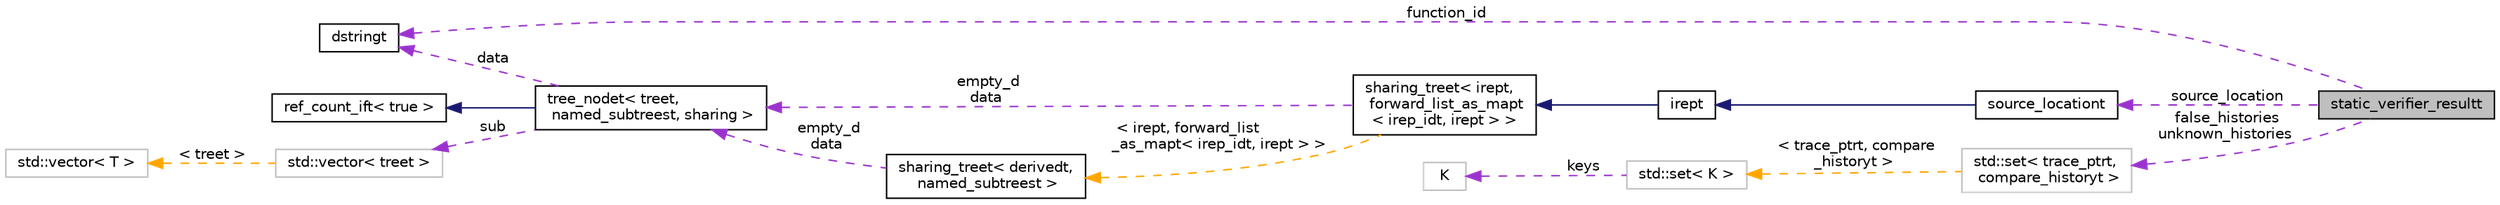 digraph "static_verifier_resultt"
{
 // LATEX_PDF_SIZE
  bgcolor="transparent";
  edge [fontname="Helvetica",fontsize="10",labelfontname="Helvetica",labelfontsize="10"];
  node [fontname="Helvetica",fontsize="10",shape=record];
  rankdir="LR";
  Node1 [label="static_verifier_resultt",height=0.2,width=0.4,color="black", fillcolor="grey75", style="filled", fontcolor="black",tooltip="The result of verifying a single assertion As well as the status of the assertion (see above),..."];
  Node2 -> Node1 [dir="back",color="darkorchid3",fontsize="10",style="dashed",label=" function_id" ,fontname="Helvetica"];
  Node2 [label="dstringt",height=0.2,width=0.4,color="black",URL="$classdstringt.html",tooltip="dstringt has one field, an unsigned integer no which is an index into a static table of strings."];
  Node3 -> Node1 [dir="back",color="darkorchid3",fontsize="10",style="dashed",label=" false_histories\nunknown_histories" ,fontname="Helvetica"];
  Node3 [label="std::set\< trace_ptrt,\l compare_historyt \>",height=0.2,width=0.4,color="grey75",tooltip=" "];
  Node4 -> Node3 [dir="back",color="orange",fontsize="10",style="dashed",label=" \< trace_ptrt, compare\l_historyt \>" ,fontname="Helvetica"];
  Node4 [label="std::set\< K \>",height=0.2,width=0.4,color="grey75",tooltip="STL class."];
  Node5 -> Node4 [dir="back",color="darkorchid3",fontsize="10",style="dashed",label=" keys" ,fontname="Helvetica"];
  Node5 [label="K",height=0.2,width=0.4,color="grey75",tooltip=" "];
  Node6 -> Node1 [dir="back",color="darkorchid3",fontsize="10",style="dashed",label=" source_location" ,fontname="Helvetica"];
  Node6 [label="source_locationt",height=0.2,width=0.4,color="black",URL="$classsource__locationt.html",tooltip=" "];
  Node7 -> Node6 [dir="back",color="midnightblue",fontsize="10",style="solid",fontname="Helvetica"];
  Node7 [label="irept",height=0.2,width=0.4,color="black",URL="$classirept.html",tooltip="There are a large number of kinds of tree structured or tree-like data in CPROVER."];
  Node8 -> Node7 [dir="back",color="midnightblue",fontsize="10",style="solid",fontname="Helvetica"];
  Node8 [label="sharing_treet\< irept,\l forward_list_as_mapt\l\< irep_idt, irept \> \>",height=0.2,width=0.4,color="black",URL="$classsharing__treet.html",tooltip=" "];
  Node9 -> Node8 [dir="back",color="darkorchid3",fontsize="10",style="dashed",label=" empty_d\ndata" ,fontname="Helvetica"];
  Node9 [label="tree_nodet\< treet,\l named_subtreest, sharing \>",height=0.2,width=0.4,color="black",URL="$classtree__nodet.html",tooltip="A node with data in a tree, it contains:"];
  Node10 -> Node9 [dir="back",color="midnightblue",fontsize="10",style="solid",fontname="Helvetica"];
  Node10 [label="ref_count_ift\< true \>",height=0.2,width=0.4,color="black",URL="$structref__count__ift_3_01true_01_4.html",tooltip=" "];
  Node11 -> Node9 [dir="back",color="darkorchid3",fontsize="10",style="dashed",label=" sub" ,fontname="Helvetica"];
  Node11 [label="std::vector\< treet \>",height=0.2,width=0.4,color="grey75",tooltip=" "];
  Node12 -> Node11 [dir="back",color="orange",fontsize="10",style="dashed",label=" \< treet \>" ,fontname="Helvetica"];
  Node12 [label="std::vector\< T \>",height=0.2,width=0.4,color="grey75",tooltip="STL class."];
  Node2 -> Node9 [dir="back",color="darkorchid3",fontsize="10",style="dashed",label=" data" ,fontname="Helvetica"];
  Node14 -> Node8 [dir="back",color="orange",fontsize="10",style="dashed",label=" \< irept, forward_list\l_as_mapt\< irep_idt, irept \> \>" ,fontname="Helvetica"];
  Node14 [label="sharing_treet\< derivedt,\l named_subtreest \>",height=0.2,width=0.4,color="black",URL="$classsharing__treet.html",tooltip="Base class for tree-like data structures with sharing."];
  Node9 -> Node14 [dir="back",color="darkorchid3",fontsize="10",style="dashed",label=" empty_d\ndata" ,fontname="Helvetica"];
}
